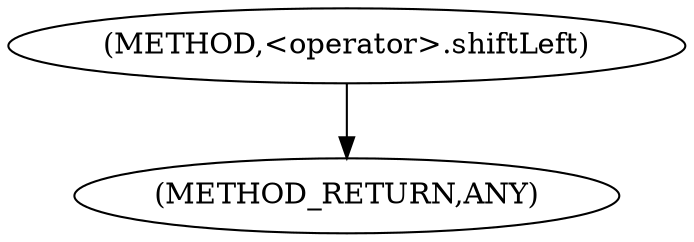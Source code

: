 digraph "&lt;operator&gt;.shiftLeft" {  
"111669149717" [label = <(METHOD,&lt;operator&gt;.shiftLeft)> ]
"128849018901" [label = <(METHOD_RETURN,ANY)> ]
  "111669149717" -> "128849018901" 
}
